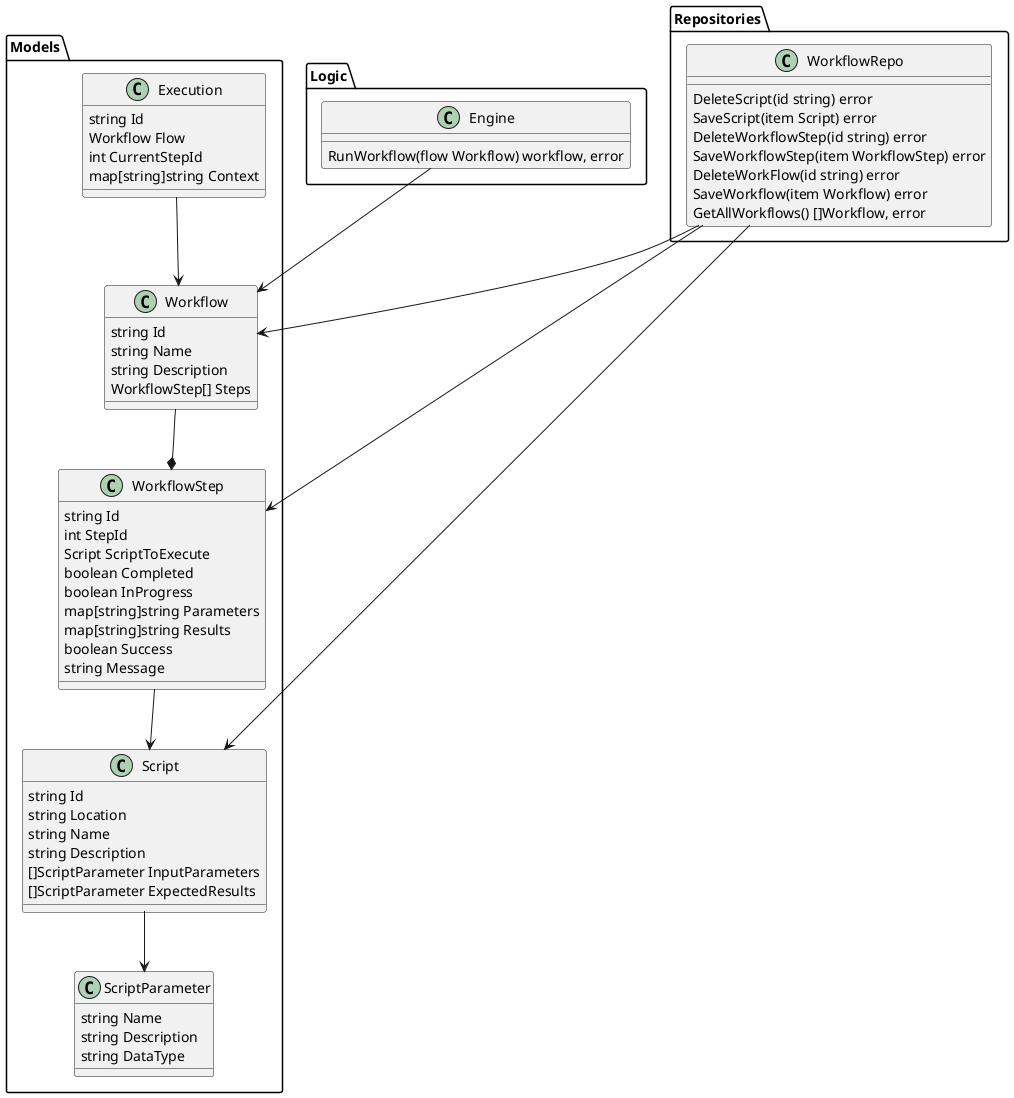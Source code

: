 @startuml

package Models {
    class ScriptParameter {
        string Name
        string Description
        string DataType
    }

    class Script {
        string Id
        string Location
        string Name
        string Description
        []ScriptParameter InputParameters
        []ScriptParameter ExpectedResults
    }

    class WorkflowStep {
        string Id
        int StepId
        Script ScriptToExecute
        boolean Completed
        boolean InProgress
        map[string]string Parameters
        map[string]string Results
        boolean Success
        string Message
    }

    class Workflow {
        string Id
        string Name
        string Description
        WorkflowStep[] Steps        
    }

    class Execution {
        string Id 
        Workflow Flow
        int CurrentStepId
        map[string]string Context
    }
}

Script --> ScriptParameter
WorkflowStep --> Script
Workflow --* WorkflowStep
Execution --> Workflow

package Repositories {
    class WorkflowRepo {
        DeleteScript(id string) error
        SaveScript(item Script) error
        DeleteWorkflowStep(id string) error
        SaveWorkflowStep(item WorkflowStep) error
        DeleteWorkFlow(id string) error
        SaveWorkflow(item Workflow) error
        GetAllWorkflows() []Workflow, error
    }
}

WorkflowRepo --> Workflow
WorkflowRepo --> WorkflowStep
WorkflowRepo --> Script

package Logic {
    class Engine {
        RunWorkflow(flow Workflow) workflow, error
    }
}

Engine --> Workflow

@enduml
